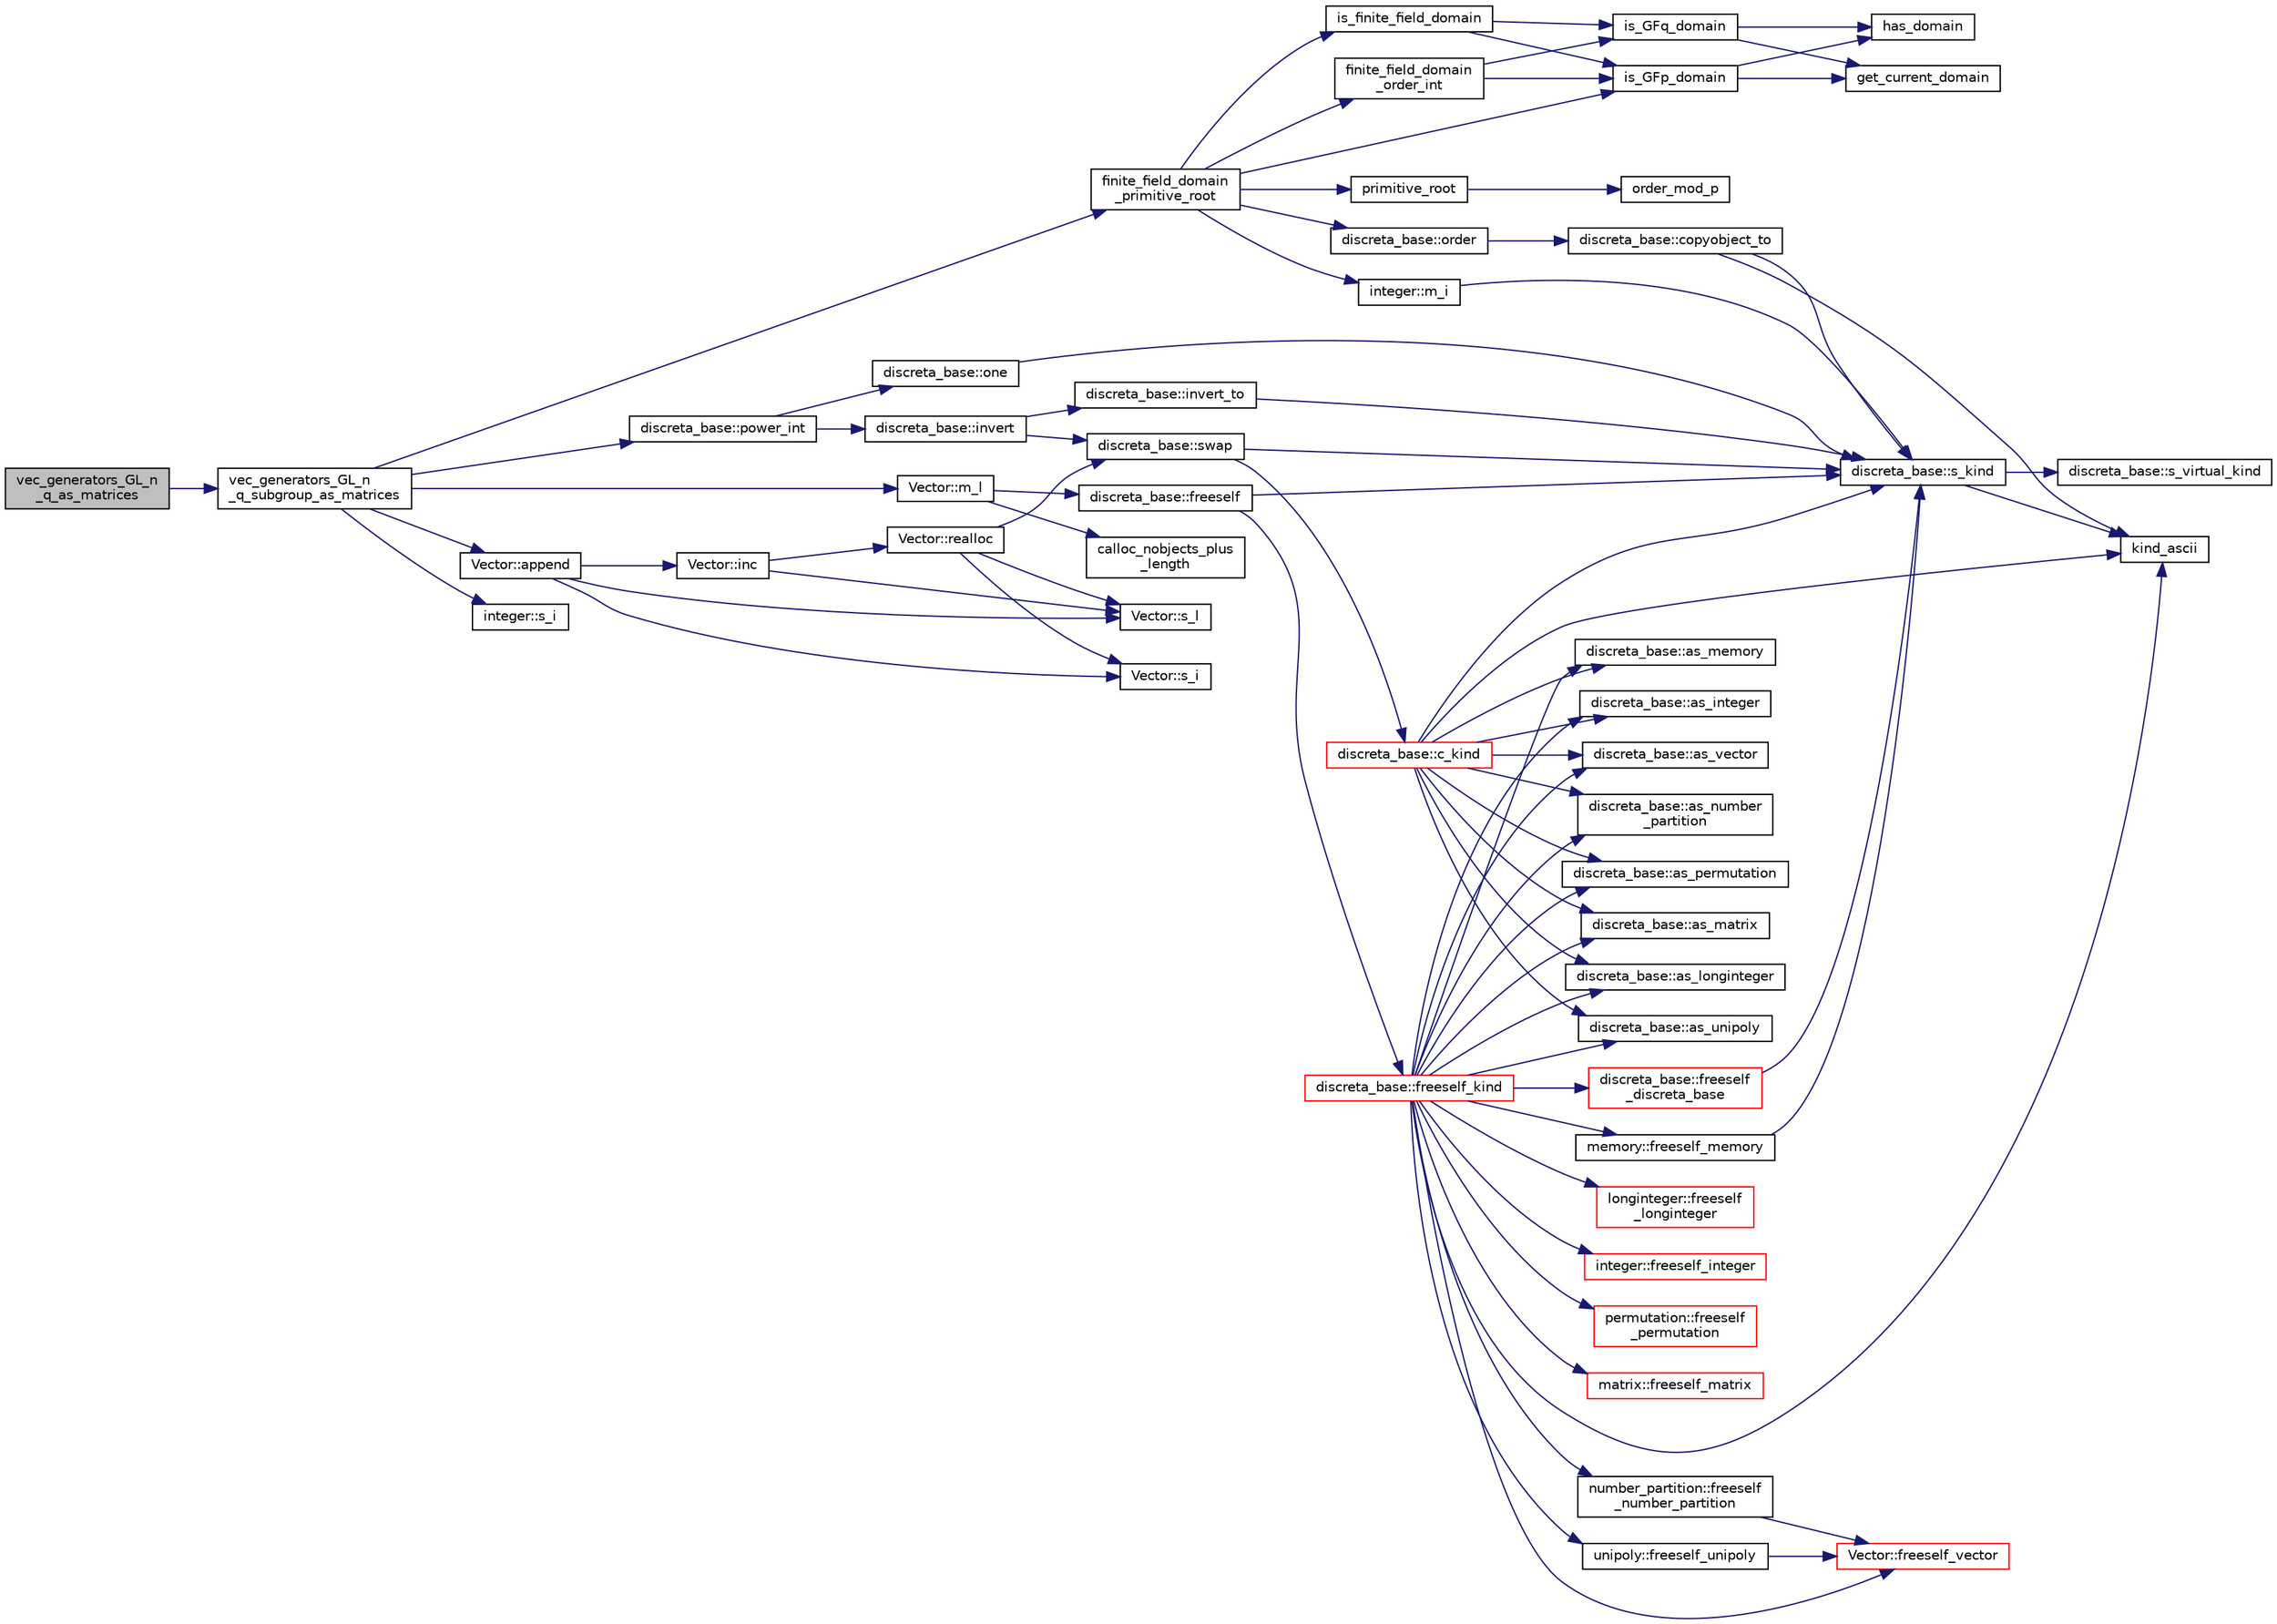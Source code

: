 digraph "vec_generators_GL_n_q_as_matrices"
{
  edge [fontname="Helvetica",fontsize="10",labelfontname="Helvetica",labelfontsize="10"];
  node [fontname="Helvetica",fontsize="10",shape=record];
  rankdir="LR";
  Node1481 [label="vec_generators_GL_n\l_q_as_matrices",height=0.2,width=0.4,color="black", fillcolor="grey75", style="filled", fontcolor="black"];
  Node1481 -> Node1482 [color="midnightblue",fontsize="10",style="solid",fontname="Helvetica"];
  Node1482 [label="vec_generators_GL_n\l_q_subgroup_as_matrices",height=0.2,width=0.4,color="black", fillcolor="white", style="filled",URL="$d0/dd3/perm__group__gens_8_c.html#a67390878e31e37836b12fa5d56e72394"];
  Node1482 -> Node1483 [color="midnightblue",fontsize="10",style="solid",fontname="Helvetica"];
  Node1483 [label="finite_field_domain\l_primitive_root",height=0.2,width=0.4,color="black", fillcolor="white", style="filled",URL="$d9/d60/discreta_8h.html#a555c8e00dea5b275e2b31616e8fc1116"];
  Node1483 -> Node1484 [color="midnightblue",fontsize="10",style="solid",fontname="Helvetica"];
  Node1484 [label="is_finite_field_domain",height=0.2,width=0.4,color="black", fillcolor="white", style="filled",URL="$db/d2f/domain_8_c.html#a77d0ace35941cfe84035c9a060972b2a"];
  Node1484 -> Node1485 [color="midnightblue",fontsize="10",style="solid",fontname="Helvetica"];
  Node1485 [label="is_GFp_domain",height=0.2,width=0.4,color="black", fillcolor="white", style="filled",URL="$db/d2f/domain_8_c.html#ab75527270302df466fc6f6e355775c13"];
  Node1485 -> Node1486 [color="midnightblue",fontsize="10",style="solid",fontname="Helvetica"];
  Node1486 [label="has_domain",height=0.2,width=0.4,color="black", fillcolor="white", style="filled",URL="$db/d2f/domain_8_c.html#af7df1c554310c6214b2900bf6ca7ac81"];
  Node1485 -> Node1487 [color="midnightblue",fontsize="10",style="solid",fontname="Helvetica"];
  Node1487 [label="get_current_domain",height=0.2,width=0.4,color="black", fillcolor="white", style="filled",URL="$db/d2f/domain_8_c.html#a80481fde3a59aaeeb648f8c5392269f7"];
  Node1484 -> Node1488 [color="midnightblue",fontsize="10",style="solid",fontname="Helvetica"];
  Node1488 [label="is_GFq_domain",height=0.2,width=0.4,color="black", fillcolor="white", style="filled",URL="$db/d2f/domain_8_c.html#af695b4599bda7a0400772172c9eeff64"];
  Node1488 -> Node1486 [color="midnightblue",fontsize="10",style="solid",fontname="Helvetica"];
  Node1488 -> Node1487 [color="midnightblue",fontsize="10",style="solid",fontname="Helvetica"];
  Node1483 -> Node1489 [color="midnightblue",fontsize="10",style="solid",fontname="Helvetica"];
  Node1489 [label="finite_field_domain\l_order_int",height=0.2,width=0.4,color="black", fillcolor="white", style="filled",URL="$db/d2f/domain_8_c.html#a377eb55f39803977750d92e3eaf7af26"];
  Node1489 -> Node1485 [color="midnightblue",fontsize="10",style="solid",fontname="Helvetica"];
  Node1489 -> Node1488 [color="midnightblue",fontsize="10",style="solid",fontname="Helvetica"];
  Node1483 -> Node1485 [color="midnightblue",fontsize="10",style="solid",fontname="Helvetica"];
  Node1483 -> Node1490 [color="midnightblue",fontsize="10",style="solid",fontname="Helvetica"];
  Node1490 [label="primitive_root",height=0.2,width=0.4,color="black", fillcolor="white", style="filled",URL="$de/dc5/algebra__and__number__theory_8h.html#a0b6f7619d12ff2c4e60b852b820b0972"];
  Node1490 -> Node1491 [color="midnightblue",fontsize="10",style="solid",fontname="Helvetica"];
  Node1491 [label="order_mod_p",height=0.2,width=0.4,color="black", fillcolor="white", style="filled",URL="$df/dda/number__theory_8_c.html#aa38aa7e68ab81726a4462995135456b2"];
  Node1483 -> Node1492 [color="midnightblue",fontsize="10",style="solid",fontname="Helvetica"];
  Node1492 [label="integer::m_i",height=0.2,width=0.4,color="black", fillcolor="white", style="filled",URL="$d0/de5/classinteger.html#a869091f0a0f35f5354c8c4a70250e8a9"];
  Node1492 -> Node1493 [color="midnightblue",fontsize="10",style="solid",fontname="Helvetica"];
  Node1493 [label="discreta_base::s_kind",height=0.2,width=0.4,color="black", fillcolor="white", style="filled",URL="$d7/d71/classdiscreta__base.html#a8a830025c74adbbc3362418a7c2ba157"];
  Node1493 -> Node1494 [color="midnightblue",fontsize="10",style="solid",fontname="Helvetica"];
  Node1494 [label="discreta_base::s_virtual_kind",height=0.2,width=0.4,color="black", fillcolor="white", style="filled",URL="$d7/d71/classdiscreta__base.html#a52778a6d6943a468be083d0785d418fb"];
  Node1493 -> Node1495 [color="midnightblue",fontsize="10",style="solid",fontname="Helvetica"];
  Node1495 [label="kind_ascii",height=0.2,width=0.4,color="black", fillcolor="white", style="filled",URL="$d9/d60/discreta_8h.html#ad0ce825a9f29bc6cec27e1b64cfe27bf"];
  Node1483 -> Node1496 [color="midnightblue",fontsize="10",style="solid",fontname="Helvetica"];
  Node1496 [label="discreta_base::order",height=0.2,width=0.4,color="black", fillcolor="white", style="filled",URL="$d7/d71/classdiscreta__base.html#a4ce6b54534e4882c48c051c03ac76e52"];
  Node1496 -> Node1497 [color="midnightblue",fontsize="10",style="solid",fontname="Helvetica"];
  Node1497 [label="discreta_base::copyobject_to",height=0.2,width=0.4,color="black", fillcolor="white", style="filled",URL="$d7/d71/classdiscreta__base.html#a33180628d9ced231267229b3564790f3"];
  Node1497 -> Node1493 [color="midnightblue",fontsize="10",style="solid",fontname="Helvetica"];
  Node1497 -> Node1495 [color="midnightblue",fontsize="10",style="solid",fontname="Helvetica"];
  Node1482 -> Node1498 [color="midnightblue",fontsize="10",style="solid",fontname="Helvetica"];
  Node1498 [label="discreta_base::power_int",height=0.2,width=0.4,color="black", fillcolor="white", style="filled",URL="$d7/d71/classdiscreta__base.html#a4b7be615dfc1a72b6c6a623325e77628"];
  Node1498 -> Node1499 [color="midnightblue",fontsize="10",style="solid",fontname="Helvetica"];
  Node1499 [label="discreta_base::invert",height=0.2,width=0.4,color="black", fillcolor="white", style="filled",URL="$d7/d71/classdiscreta__base.html#a3c415a064ce76e183f000912875dea74"];
  Node1499 -> Node1500 [color="midnightblue",fontsize="10",style="solid",fontname="Helvetica"];
  Node1500 [label="discreta_base::invert_to",height=0.2,width=0.4,color="black", fillcolor="white", style="filled",URL="$d7/d71/classdiscreta__base.html#a874a5ffb467f3896604a3c9bdf0cca50"];
  Node1500 -> Node1493 [color="midnightblue",fontsize="10",style="solid",fontname="Helvetica"];
  Node1499 -> Node1501 [color="midnightblue",fontsize="10",style="solid",fontname="Helvetica"];
  Node1501 [label="discreta_base::swap",height=0.2,width=0.4,color="black", fillcolor="white", style="filled",URL="$d7/d71/classdiscreta__base.html#a2e8acbb9d3476675dac5b6a583b0293e"];
  Node1501 -> Node1493 [color="midnightblue",fontsize="10",style="solid",fontname="Helvetica"];
  Node1501 -> Node1502 [color="midnightblue",fontsize="10",style="solid",fontname="Helvetica"];
  Node1502 [label="discreta_base::c_kind",height=0.2,width=0.4,color="red", fillcolor="white", style="filled",URL="$d7/d71/classdiscreta__base.html#adc2ff61589c2d083688e7a43f333cb62"];
  Node1502 -> Node1504 [color="midnightblue",fontsize="10",style="solid",fontname="Helvetica"];
  Node1504 [label="discreta_base::as_integer",height=0.2,width=0.4,color="black", fillcolor="white", style="filled",URL="$d7/d71/classdiscreta__base.html#a00d7691eaf874fd283d942692fe8dd26"];
  Node1502 -> Node1506 [color="midnightblue",fontsize="10",style="solid",fontname="Helvetica"];
  Node1506 [label="discreta_base::as_vector",height=0.2,width=0.4,color="black", fillcolor="white", style="filled",URL="$d7/d71/classdiscreta__base.html#a7bdd6cae39c380b128ee9e17e42cf020"];
  Node1502 -> Node1508 [color="midnightblue",fontsize="10",style="solid",fontname="Helvetica"];
  Node1508 [label="discreta_base::as_number\l_partition",height=0.2,width=0.4,color="black", fillcolor="white", style="filled",URL="$d7/d71/classdiscreta__base.html#a307aa09de0e925d46697707968ffab00"];
  Node1502 -> Node1510 [color="midnightblue",fontsize="10",style="solid",fontname="Helvetica"];
  Node1510 [label="discreta_base::as_permutation",height=0.2,width=0.4,color="black", fillcolor="white", style="filled",URL="$d7/d71/classdiscreta__base.html#aa4e72f36a82984239b12ae831e131098"];
  Node1502 -> Node1512 [color="midnightblue",fontsize="10",style="solid",fontname="Helvetica"];
  Node1512 [label="discreta_base::as_matrix",height=0.2,width=0.4,color="black", fillcolor="white", style="filled",URL="$d7/d71/classdiscreta__base.html#ae4d7f56d917a4707b838fbffde6467ff"];
  Node1502 -> Node1514 [color="midnightblue",fontsize="10",style="solid",fontname="Helvetica"];
  Node1514 [label="discreta_base::as_longinteger",height=0.2,width=0.4,color="black", fillcolor="white", style="filled",URL="$d7/d71/classdiscreta__base.html#a20a094639eb711b10c8694c51937f7cd"];
  Node1502 -> Node1516 [color="midnightblue",fontsize="10",style="solid",fontname="Helvetica"];
  Node1516 [label="discreta_base::as_memory",height=0.2,width=0.4,color="black", fillcolor="white", style="filled",URL="$d7/d71/classdiscreta__base.html#ad94b2d7dce0cd4fa22db57f6e79c4bd2"];
  Node1502 -> Node1518 [color="midnightblue",fontsize="10",style="solid",fontname="Helvetica"];
  Node1518 [label="discreta_base::as_unipoly",height=0.2,width=0.4,color="black", fillcolor="white", style="filled",URL="$d7/d71/classdiscreta__base.html#ad50d8027f039fe5c2478cddb243adc9d"];
  Node1502 -> Node1495 [color="midnightblue",fontsize="10",style="solid",fontname="Helvetica"];
  Node1502 -> Node1493 [color="midnightblue",fontsize="10",style="solid",fontname="Helvetica"];
  Node1498 -> Node1543 [color="midnightblue",fontsize="10",style="solid",fontname="Helvetica"];
  Node1543 [label="discreta_base::one",height=0.2,width=0.4,color="black", fillcolor="white", style="filled",URL="$d7/d71/classdiscreta__base.html#a6f5d6422a0040950415db30e39dafd19"];
  Node1543 -> Node1493 [color="midnightblue",fontsize="10",style="solid",fontname="Helvetica"];
  Node1482 -> Node1544 [color="midnightblue",fontsize="10",style="solid",fontname="Helvetica"];
  Node1544 [label="integer::s_i",height=0.2,width=0.4,color="black", fillcolor="white", style="filled",URL="$d0/de5/classinteger.html#adf28e9f94d4c844adaa950deeb80b904"];
  Node1482 -> Node1545 [color="midnightblue",fontsize="10",style="solid",fontname="Helvetica"];
  Node1545 [label="Vector::m_l",height=0.2,width=0.4,color="black", fillcolor="white", style="filled",URL="$d5/db2/class_vector.html#a00f5520c2a6b4f5282a1a8bcf8ea74eb"];
  Node1545 -> Node1546 [color="midnightblue",fontsize="10",style="solid",fontname="Helvetica"];
  Node1546 [label="discreta_base::freeself",height=0.2,width=0.4,color="black", fillcolor="white", style="filled",URL="$d7/d71/classdiscreta__base.html#a9a3c9501a562293b5667c11b9174d6e5"];
  Node1546 -> Node1547 [color="midnightblue",fontsize="10",style="solid",fontname="Helvetica"];
  Node1547 [label="discreta_base::freeself_kind",height=0.2,width=0.4,color="red", fillcolor="white", style="filled",URL="$d7/d71/classdiscreta__base.html#a63a23ada2165b3838fab719ed458cec8"];
  Node1547 -> Node1548 [color="midnightblue",fontsize="10",style="solid",fontname="Helvetica"];
  Node1548 [label="discreta_base::freeself\l_discreta_base",height=0.2,width=0.4,color="red", fillcolor="white", style="filled",URL="$d7/d71/classdiscreta__base.html#a8b1ec2cee4566034441e066dc2c027db"];
  Node1548 -> Node1493 [color="midnightblue",fontsize="10",style="solid",fontname="Helvetica"];
  Node1547 -> Node1504 [color="midnightblue",fontsize="10",style="solid",fontname="Helvetica"];
  Node1547 -> Node1552 [color="midnightblue",fontsize="10",style="solid",fontname="Helvetica"];
  Node1552 [label="integer::freeself_integer",height=0.2,width=0.4,color="red", fillcolor="white", style="filled",URL="$d0/de5/classinteger.html#a02eb557612c9db1820dd75a77151edc0"];
  Node1547 -> Node1506 [color="midnightblue",fontsize="10",style="solid",fontname="Helvetica"];
  Node1547 -> Node1553 [color="midnightblue",fontsize="10",style="solid",fontname="Helvetica"];
  Node1553 [label="Vector::freeself_vector",height=0.2,width=0.4,color="red", fillcolor="white", style="filled",URL="$d5/db2/class_vector.html#ad55c58937ca8fb342247a2c0fb572d20"];
  Node1547 -> Node1508 [color="midnightblue",fontsize="10",style="solid",fontname="Helvetica"];
  Node1547 -> Node1555 [color="midnightblue",fontsize="10",style="solid",fontname="Helvetica"];
  Node1555 [label="number_partition::freeself\l_number_partition",height=0.2,width=0.4,color="black", fillcolor="white", style="filled",URL="$df/d50/classnumber__partition.html#aa74111c1c8cd218b654e7b7c1ca42eb5"];
  Node1555 -> Node1553 [color="midnightblue",fontsize="10",style="solid",fontname="Helvetica"];
  Node1547 -> Node1510 [color="midnightblue",fontsize="10",style="solid",fontname="Helvetica"];
  Node1547 -> Node1556 [color="midnightblue",fontsize="10",style="solid",fontname="Helvetica"];
  Node1556 [label="permutation::freeself\l_permutation",height=0.2,width=0.4,color="red", fillcolor="white", style="filled",URL="$d0/d08/classpermutation.html#a1f86343fa765d71c976d79e5ce372c12"];
  Node1547 -> Node1512 [color="midnightblue",fontsize="10",style="solid",fontname="Helvetica"];
  Node1547 -> Node1557 [color="midnightblue",fontsize="10",style="solid",fontname="Helvetica"];
  Node1557 [label="matrix::freeself_matrix",height=0.2,width=0.4,color="red", fillcolor="white", style="filled",URL="$d1/d8d/classmatrix.html#ab47d61820499f35c15bf82fb6a3b9bd1"];
  Node1547 -> Node1514 [color="midnightblue",fontsize="10",style="solid",fontname="Helvetica"];
  Node1547 -> Node1559 [color="midnightblue",fontsize="10",style="solid",fontname="Helvetica"];
  Node1559 [label="longinteger::freeself\l_longinteger",height=0.2,width=0.4,color="red", fillcolor="white", style="filled",URL="$d3/d71/classlonginteger.html#a82006f4b7c6bf897de0387497e16c219"];
  Node1547 -> Node1516 [color="midnightblue",fontsize="10",style="solid",fontname="Helvetica"];
  Node1547 -> Node1561 [color="midnightblue",fontsize="10",style="solid",fontname="Helvetica"];
  Node1561 [label="memory::freeself_memory",height=0.2,width=0.4,color="black", fillcolor="white", style="filled",URL="$d8/d99/classmemory.html#a19366f9105d79a0e818cc19255d7ef4f"];
  Node1561 -> Node1493 [color="midnightblue",fontsize="10",style="solid",fontname="Helvetica"];
  Node1547 -> Node1518 [color="midnightblue",fontsize="10",style="solid",fontname="Helvetica"];
  Node1547 -> Node1562 [color="midnightblue",fontsize="10",style="solid",fontname="Helvetica"];
  Node1562 [label="unipoly::freeself_unipoly",height=0.2,width=0.4,color="black", fillcolor="white", style="filled",URL="$d1/d89/classunipoly.html#aad315db6c6adb555a0c63877aab7d27e"];
  Node1562 -> Node1553 [color="midnightblue",fontsize="10",style="solid",fontname="Helvetica"];
  Node1547 -> Node1495 [color="midnightblue",fontsize="10",style="solid",fontname="Helvetica"];
  Node1546 -> Node1493 [color="midnightblue",fontsize="10",style="solid",fontname="Helvetica"];
  Node1545 -> Node1573 [color="midnightblue",fontsize="10",style="solid",fontname="Helvetica"];
  Node1573 [label="calloc_nobjects_plus\l_length",height=0.2,width=0.4,color="black", fillcolor="white", style="filled",URL="$d9/d60/discreta_8h.html#a71599d54c8c17dfa065a363f5cdd0aa4"];
  Node1482 -> Node1574 [color="midnightblue",fontsize="10",style="solid",fontname="Helvetica"];
  Node1574 [label="Vector::append",height=0.2,width=0.4,color="black", fillcolor="white", style="filled",URL="$d5/db2/class_vector.html#aec80be90cd2cbfe79267220113b679c4"];
  Node1574 -> Node1575 [color="midnightblue",fontsize="10",style="solid",fontname="Helvetica"];
  Node1575 [label="Vector::s_l",height=0.2,width=0.4,color="black", fillcolor="white", style="filled",URL="$d5/db2/class_vector.html#ad2dc082288f858d22a528832289e0704"];
  Node1574 -> Node1576 [color="midnightblue",fontsize="10",style="solid",fontname="Helvetica"];
  Node1576 [label="Vector::inc",height=0.2,width=0.4,color="black", fillcolor="white", style="filled",URL="$d5/db2/class_vector.html#a5f6fe0531bc3d9829becd8503e4156a3"];
  Node1576 -> Node1577 [color="midnightblue",fontsize="10",style="solid",fontname="Helvetica"];
  Node1577 [label="Vector::realloc",height=0.2,width=0.4,color="black", fillcolor="white", style="filled",URL="$d5/db2/class_vector.html#a00aff28a4a7cacc8c5aaf44b6f3fb3a5"];
  Node1577 -> Node1575 [color="midnightblue",fontsize="10",style="solid",fontname="Helvetica"];
  Node1577 -> Node1532 [color="midnightblue",fontsize="10",style="solid",fontname="Helvetica"];
  Node1532 [label="Vector::s_i",height=0.2,width=0.4,color="black", fillcolor="white", style="filled",URL="$d5/db2/class_vector.html#a1c4fe1752523df8119f70dd550244871"];
  Node1577 -> Node1501 [color="midnightblue",fontsize="10",style="solid",fontname="Helvetica"];
  Node1576 -> Node1575 [color="midnightblue",fontsize="10",style="solid",fontname="Helvetica"];
  Node1574 -> Node1532 [color="midnightblue",fontsize="10",style="solid",fontname="Helvetica"];
}
